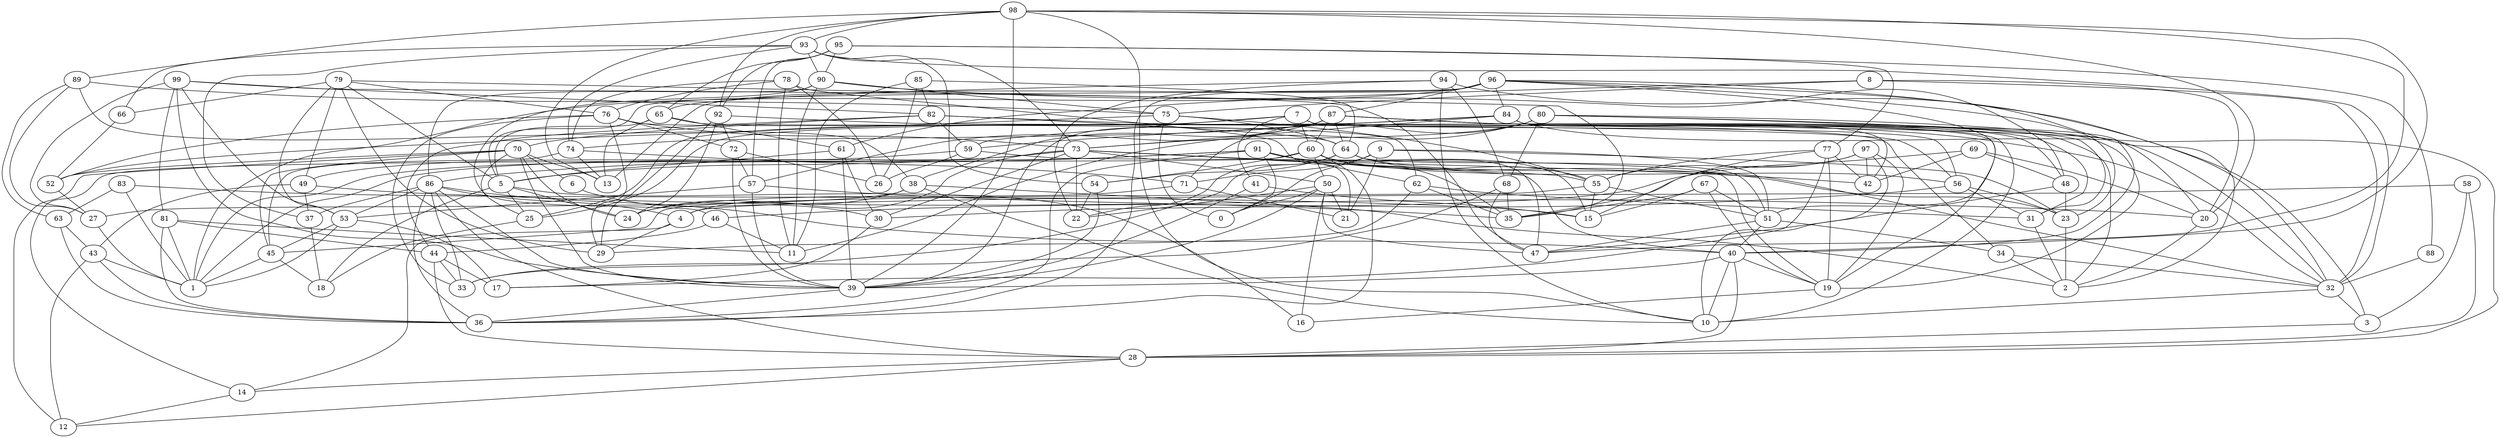 digraph GG_graph {

subgraph G_graph {
edge [color = black]
"52" -> "27" [dir = none]
"46" -> "44" [dir = none]
"46" -> "11" [dir = none]
"28" -> "12" [dir = none]
"80" -> "68" [dir = none]
"80" -> "32" [dir = none]
"80" -> "71" [dir = none]
"80" -> "11" [dir = none]
"49" -> "37" [dir = none]
"49" -> "43" [dir = none]
"49" -> "20" [dir = none]
"93" -> "73" [dir = none]
"93" -> "90" [dir = none]
"94" -> "10" [dir = none]
"94" -> "22" [dir = none]
"94" -> "65" [dir = none]
"85" -> "26" [dir = none]
"85" -> "64" [dir = none]
"54" -> "22" [dir = none]
"54" -> "39" [dir = none]
"68" -> "47" [dir = none]
"68" -> "35" [dir = none]
"3" -> "28" [dir = none]
"55" -> "51" [dir = none]
"55" -> "15" [dir = none]
"62" -> "35" [dir = none]
"32" -> "10" [dir = none]
"32" -> "3" [dir = none]
"8" -> "61" [dir = none]
"8" -> "32" [dir = none]
"86" -> "40" [dir = none]
"86" -> "36" [dir = none]
"86" -> "37" [dir = none]
"86" -> "28" [dir = none]
"86" -> "4" [dir = none]
"87" -> "39" [dir = none]
"87" -> "60" [dir = none]
"87" -> "57" [dir = none]
"87" -> "74" [dir = none]
"87" -> "48" [dir = none]
"87" -> "31" [dir = none]
"87" -> "38" [dir = none]
"75" -> "52" [dir = none]
"75" -> "64" [dir = none]
"75" -> "0" [dir = none]
"89" -> "63" [dir = none]
"89" -> "75" [dir = none]
"89" -> "27" [dir = none]
"78" -> "74" [dir = none]
"78" -> "21" [dir = none]
"78" -> "11" [dir = none]
"91" -> "86" [dir = none]
"91" -> "15" [dir = none]
"51" -> "40" [dir = none]
"57" -> "35" [dir = none]
"57" -> "53" [dir = none]
"45" -> "1" [dir = none]
"45" -> "18" [dir = none]
"97" -> "10" [dir = none]
"97" -> "42" [dir = none]
"88" -> "32" [dir = none]
"39" -> "36" [dir = none]
"56" -> "31" [dir = none]
"56" -> "46" [dir = none]
"56" -> "23" [dir = none]
"79" -> "35" [dir = none]
"79" -> "49" [dir = none]
"79" -> "53" [dir = none]
"79" -> "76" [dir = none]
"79" -> "5" [dir = none]
"79" -> "66" [dir = none]
"79" -> "29" [dir = none]
"66" -> "52" [dir = none]
"70" -> "39" [dir = none]
"70" -> "6" [dir = none]
"70" -> "45" [dir = none]
"70" -> "25" [dir = none]
"70" -> "24" [dir = none]
"77" -> "42" [dir = none]
"73" -> "5" [dir = none]
"73" -> "4" [dir = none]
"73" -> "40" [dir = none]
"73" -> "50" [dir = none]
"73" -> "42" [dir = none]
"50" -> "0" [dir = none]
"50" -> "47" [dir = none]
"50" -> "22" [dir = none]
"50" -> "39" [dir = none]
"50" -> "16" [dir = none]
"50" -> "21" [dir = none]
"67" -> "51" [dir = none]
"67" -> "35" [dir = none]
"67" -> "19" [dir = none]
"59" -> "26" [dir = none]
"92" -> "29" [dir = none]
"83" -> "15" [dir = none]
"83" -> "63" [dir = none]
"83" -> "1" [dir = none]
"69" -> "20" [dir = none]
"69" -> "30" [dir = none]
"69" -> "48" [dir = none]
"69" -> "42" [dir = none]
"81" -> "11" [dir = none]
"81" -> "36" [dir = none]
"81" -> "44" [dir = none]
"95" -> "92" [dir = none]
"95" -> "57" [dir = none]
"95" -> "88" [dir = none]
"95" -> "77" [dir = none]
"98" -> "93" [dir = none]
"98" -> "13" [dir = none]
"98" -> "47" [dir = none]
"98" -> "89" [dir = none]
"98" -> "92" [dir = none]
"98" -> "40" [dir = none]
"98" -> "10" [dir = none]
"82" -> "64" [dir = none]
"82" -> "32" [dir = none]
"82" -> "59" [dir = none]
"82" -> "70" [dir = none]
"74" -> "45" [dir = none]
"74" -> "71" [dir = none]
"4" -> "14" [dir = none]
"4" -> "29" [dir = none]
"64" -> "22" [dir = none]
"64" -> "32" [dir = none]
"64" -> "55" [dir = none]
"64" -> "54" [dir = none]
"64" -> "51" [dir = none]
"34" -> "32" [dir = none]
"63" -> "43" [dir = none]
"63" -> "36" [dir = none]
"76" -> "72" [dir = none]
"76" -> "52" [dir = none]
"76" -> "73" [dir = none]
"76" -> "33" [dir = none]
"76" -> "34" [dir = none]
"90" -> "86" [dir = none]
"90" -> "48" [dir = none]
"53" -> "45" [dir = none]
"53" -> "1" [dir = none]
"53" -> "17" [dir = none]
"5" -> "24" [dir = none]
"5" -> "18" [dir = none]
"5" -> "16" [dir = none]
"72" -> "26" [dir = none]
"72" -> "39" [dir = none]
"40" -> "28" [dir = none]
"40" -> "10" [dir = none]
"40" -> "19" [dir = none]
"40" -> "39" [dir = none]
"48" -> "47" [dir = none]
"38" -> "2" [dir = none]
"38" -> "10" [dir = none]
"61" -> "39" [dir = none]
"61" -> "30" [dir = none]
"60" -> "47" [dir = none]
"60" -> "50" [dir = none]
"60" -> "56" [dir = none]
"60" -> "36" [dir = none]
"60" -> "35" [dir = none]
"60" -> "14" [dir = none]
"41" -> "15" [dir = none]
"65" -> "13" [dir = none]
"65" -> "62" [dir = none]
"65" -> "61" [dir = none]
"7" -> "59" [dir = none]
"7" -> "10" [dir = none]
"7" -> "41" [dir = none]
"44" -> "33" [dir = none]
"44" -> "17" [dir = none]
"27" -> "1" [dir = none]
"6" -> "30" [dir = none]
"30" -> "17" [dir = none]
"58" -> "28" [dir = none]
"58" -> "4" [dir = none]
"84" -> "59" [dir = none]
"84" -> "25" [dir = none]
"84" -> "42" [dir = none]
"84" -> "40" [dir = none]
"84" -> "73" [dir = none]
"9" -> "51" [dir = none]
"9" -> "21" [dir = none]
"99" -> "81" [dir = none]
"99" -> "39" [dir = none]
"99" -> "82" [dir = none]
"99" -> "53" [dir = none]
"99" -> "47" [dir = none]
"43" -> "1" [dir = none]
"43" -> "36" [dir = none]
"43" -> "12" [dir = none]
"96" -> "84" [dir = none]
"96" -> "23" [dir = none]
"96" -> "36" [dir = none]
"96" -> "2" [dir = none]
"96" -> "32" [dir = none]
"96" -> "13" [dir = none]
"96" -> "5" [dir = none]
"77" -> "19" [dir = none]
"78" -> "76" [dir = none]
"78" -> "26" [dir = none]
"86" -> "53" [dir = none]
"82" -> "44" [dir = none]
"94" -> "3" [dir = none]
"86" -> "33" [dir = none]
"70" -> "12" [dir = none]
"96" -> "51" [dir = none]
"80" -> "19" [dir = none]
"91" -> "1" [dir = none]
"38" -> "24" [dir = none]
"93" -> "74" [dir = none]
"90" -> "75" [dir = none]
"87" -> "20" [dir = none]
"77" -> "17" [dir = none]
"57" -> "39" [dir = none]
"67" -> "15" [dir = none]
"59" -> "49" [dir = none]
"62" -> "29" [dir = none]
"97" -> "35" [dir = none]
"96" -> "87" [dir = none]
"70" -> "13" [dir = none]
"92" -> "56" [dir = none]
"51" -> "47" [dir = none]
"55" -> "45" [dir = none]
"44" -> "28" [dir = none]
"7" -> "19" [dir = none]
"80" -> "73" [dir = none]
"87" -> "64" [dir = none]
"62" -> "31" [dir = none]
"93" -> "66" [dir = none]
"73" -> "1" [dir = none]
"7" -> "25" [dir = none]
"86" -> "39" [dir = none]
"71" -> "21" [dir = none]
"73" -> "22" [dir = none]
"97" -> "19" [dir = none]
"96" -> "1" [dir = none]
"92" -> "72" [dir = none]
"93" -> "37" [dir = none]
"19" -> "16" [dir = none]
"81" -> "1" [dir = none]
"65" -> "5" [dir = none]
"90" -> "11" [dir = none]
"98" -> "20" [dir = none]
"37" -> "18" [dir = none]
"93" -> "54" [dir = none]
"73" -> "30" [dir = none]
"71" -> "24" [dir = none]
"8" -> "75" [dir = none]
"25" -> "18" [dir = none]
"73" -> "55" [dir = none]
"87" -> "2" [dir = none]
"7" -> "56" [dir = none]
"70" -> "52" [dir = none]
"61" -> "5" [dir = none]
"8" -> "20" [dir = none]
"97" -> "55" [dir = none]
"91" -> "0" [dir = none]
"77" -> "55" [dir = none]
"74" -> "13" [dir = none]
"48" -> "23" [dir = none]
"51" -> "34" [dir = none]
"14" -> "12" [dir = none]
"93" -> "32" [dir = none]
"31" -> "2" [dir = none]
"90" -> "46" [dir = none]
"84" -> "28" [dir = none]
"34" -> "2" [dir = none]
"38" -> "27" [dir = none]
"94" -> "68" [dir = none]
"20" -> "2" [dir = none]
"59" -> "19" [dir = none]
"23" -> "2" [dir = none]
"9" -> "0" [dir = none]
"76" -> "29" [dir = none]
"92" -> "24" [dir = none]
"68" -> "33" [dir = none]
"91" -> "36" [dir = none]
"95" -> "90" [dir = none]
"91" -> "62" [dir = none]
"9" -> "71" [dir = none]
"85" -> "82" [dir = none]
"98" -> "39" [dir = none]
"95" -> "65" [dir = none]
"58" -> "3" [dir = none]
"7" -> "60" [dir = none]
"75" -> "55" [dir = none]
"91" -> "23" [dir = none]
"41" -> "39" [dir = none]
"80" -> "31" [dir = none]
"5" -> "25" [dir = none]
"28" -> "14" [dir = none]
"60" -> "54" [dir = none]
"85" -> "11" [dir = none]
"77" -> "15" [dir = none]
"72" -> "57" [dir = none]
"64" -> "33" [dir = none]
"89" -> "38" [dir = none]
"9" -> "23" [dir = none]
"99" -> "27" [dir = none]
}

}
